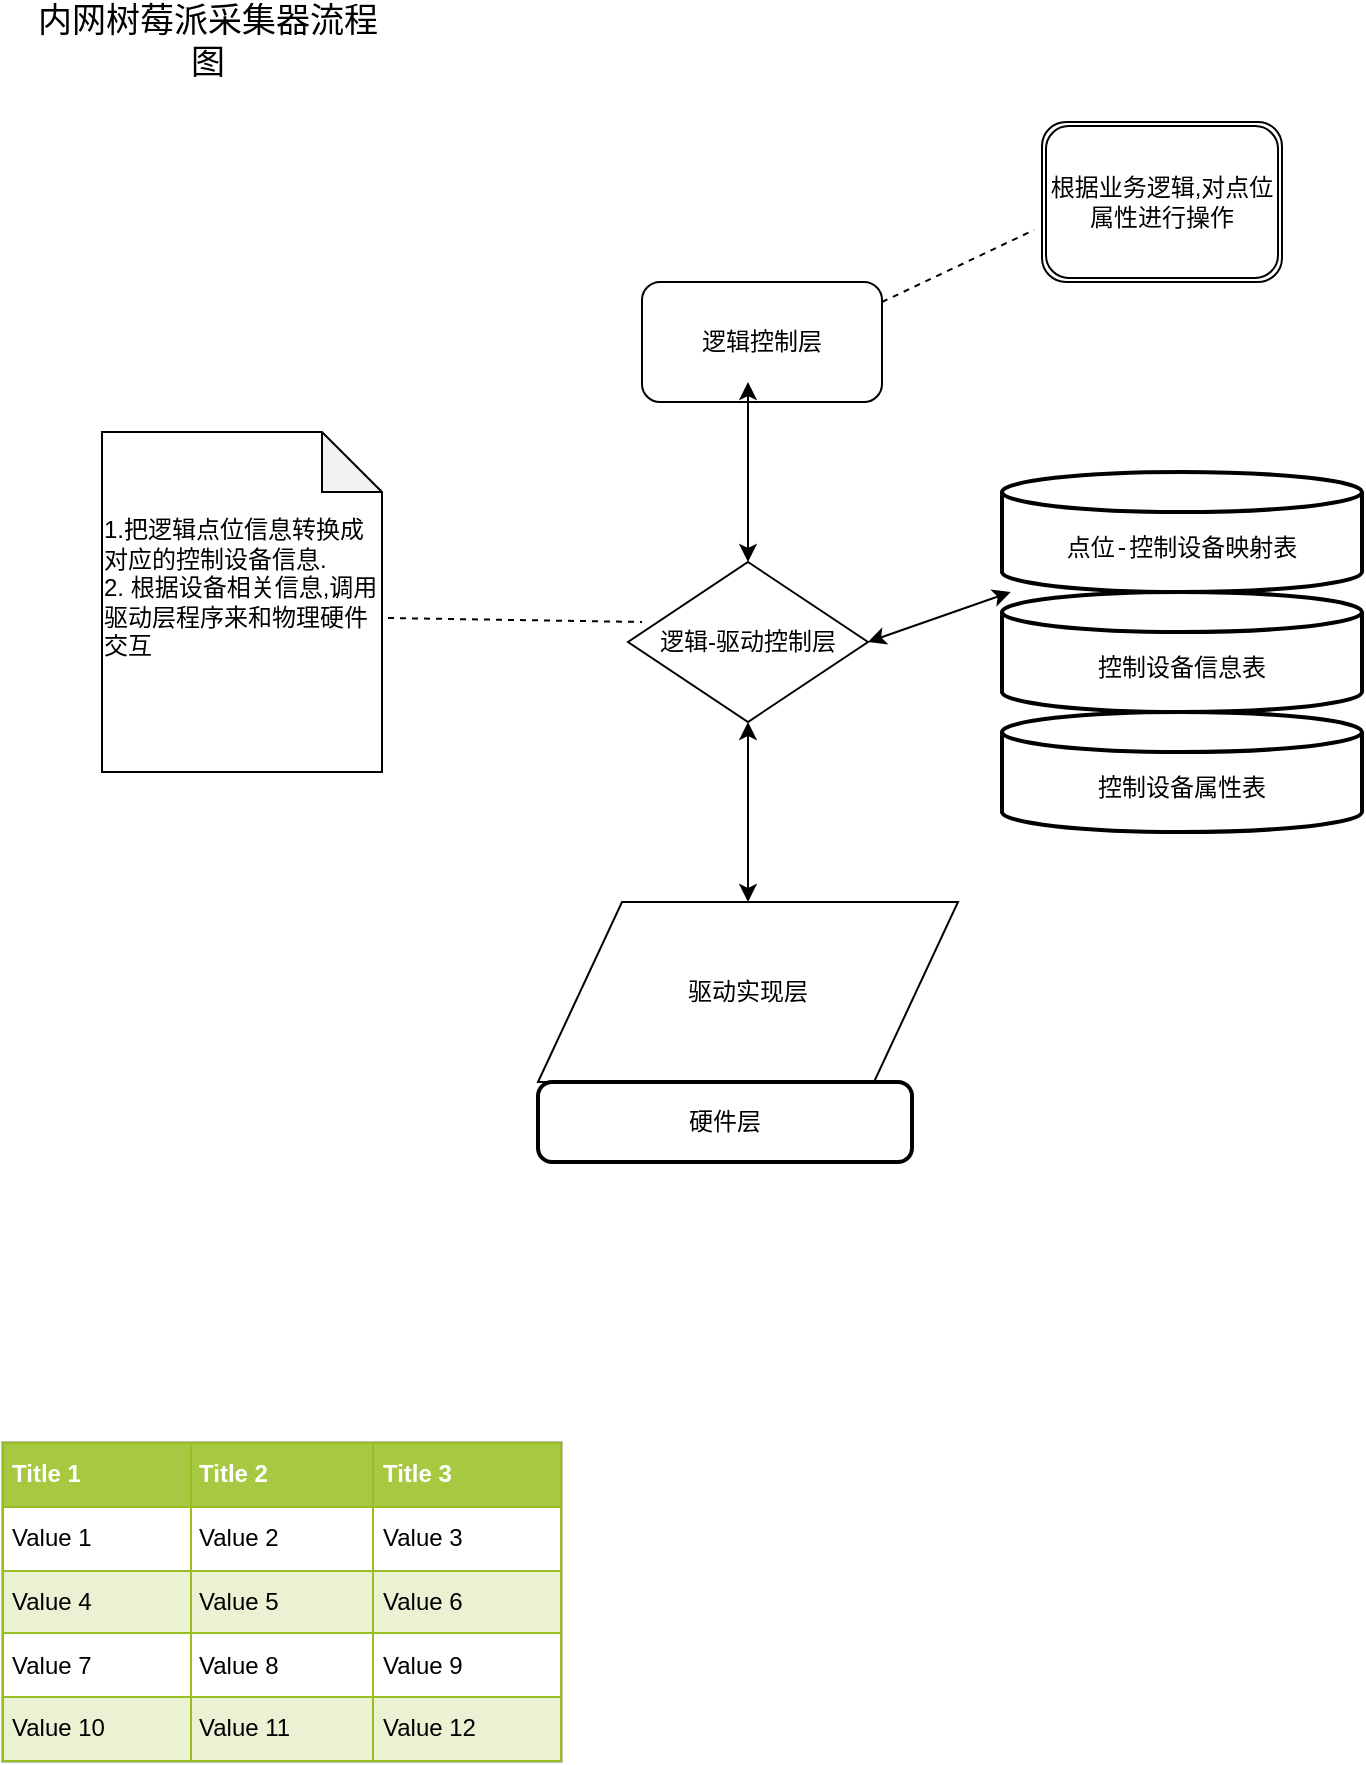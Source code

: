 <mxfile version="10.8.5" type="github"><diagram id="RvbD-Qe74Tt6xNohC6nh" name="Page-1"><mxGraphModel dx="1398" dy="700" grid="1" gridSize="10" guides="1" tooltips="1" connect="1" arrows="1" fold="1" page="1" pageScale="1" pageWidth="827" pageHeight="1169" math="0" shadow="0"><root><mxCell id="0"/><mxCell id="1" parent="0"/><mxCell id="eGFITggfUhU6RqY5zxnf-1" value="逻辑控制层&lt;span id=&quot;transmark&quot; style=&quot;display: none ; width: 0px ; height: 0px&quot;&gt;&lt;/span&gt;" style="rounded=1;whiteSpace=wrap;html=1;" vertex="1" parent="1"><mxGeometry x="360" y="170" width="120" height="60" as="geometry"/></mxCell><mxCell id="eGFITggfUhU6RqY5zxnf-4" value="" style="endArrow=classic;startArrow=classic;html=1;" edge="1" parent="1"><mxGeometry width="50" height="50" relative="1" as="geometry"><mxPoint x="413" y="310" as="sourcePoint"/><mxPoint x="413" y="220" as="targetPoint"/></mxGeometry></mxCell><mxCell id="eGFITggfUhU6RqY5zxnf-5" value="逻辑-驱动控制层&lt;span id=&quot;transmark&quot; style=&quot;display: none ; width: 0px ; height: 0px&quot;&gt;&lt;/span&gt;&lt;span id=&quot;transmark&quot; style=&quot;display: none ; width: 0px ; height: 0px&quot;&gt;&lt;/span&gt;" style="rhombus;whiteSpace=wrap;html=1;" vertex="1" parent="1"><mxGeometry x="353" y="310" width="120" height="80" as="geometry"/></mxCell><mxCell id="eGFITggfUhU6RqY5zxnf-6" value="" style="endArrow=classic;startArrow=classic;html=1;exitX=1;exitY=0.5;exitDx=0;exitDy=0;" edge="1" parent="1" source="eGFITggfUhU6RqY5zxnf-5" target="eGFITggfUhU6RqY5zxnf-7"><mxGeometry width="50" height="50" relative="1" as="geometry"><mxPoint x="350" y="460" as="sourcePoint"/><mxPoint x="560" y="350" as="targetPoint"/></mxGeometry></mxCell><mxCell id="eGFITggfUhU6RqY5zxnf-7" value="&lt;br&gt;&lt;pre&gt;&lt;span&gt;点位&lt;/span&gt;&lt;span&gt;-&lt;/span&gt;&lt;span&gt;控制设备映射表&lt;/span&gt;&lt;/pre&gt;&lt;span id=&quot;transmark&quot; style=&quot;display: none ; width: 0px ; height: 0px&quot;&gt;&lt;/span&gt;" style="strokeWidth=2;html=1;shape=mxgraph.flowchart.database;whiteSpace=wrap;" vertex="1" parent="1"><mxGeometry x="540" y="265" width="180" height="60" as="geometry"/></mxCell><mxCell id="eGFITggfUhU6RqY5zxnf-18" value="" style="endArrow=none;dashed=1;html=1;exitX=1.025;exitY=0.568;exitDx=0;exitDy=0;exitPerimeter=0;" edge="1" parent="1"><mxGeometry width="50" height="50" relative="1" as="geometry"><mxPoint x="233" y="338" as="sourcePoint"/><mxPoint x="360" y="340" as="targetPoint"/><Array as="points"><mxPoint x="360" y="340"/></Array></mxGeometry></mxCell><mxCell id="9P77O8g8yZWZ0Ax0KdJA-1" value="驱动实现层" style="shape=parallelogram;perimeter=parallelogramPerimeter;whiteSpace=wrap;html=1;" vertex="1" parent="1"><mxGeometry x="308" y="480" width="210" height="90" as="geometry"/></mxCell><mxCell id="9P77O8g8yZWZ0Ax0KdJA-2" value="" style="endArrow=classic;startArrow=classic;html=1;entryX=0.5;entryY=1;entryDx=0;entryDy=0;" edge="1" parent="1" source="9P77O8g8yZWZ0Ax0KdJA-1" target="eGFITggfUhU6RqY5zxnf-5"><mxGeometry width="50" height="50" relative="1" as="geometry"><mxPoint x="110" y="620" as="sourcePoint"/><mxPoint x="160" y="570" as="targetPoint"/></mxGeometry></mxCell><mxCell id="9P77O8g8yZWZ0Ax0KdJA-4" value="&lt;br&gt;&lt;pre&gt;&lt;span&gt;&lt;span id=&quot;transmark&quot; style=&quot;display: none ; width: 0px ; height: 0px&quot;&gt;&lt;/span&gt;控制&lt;span id=&quot;transmark&quot; style=&quot;display: none ; width: 0px ; height: 0px&quot;&gt;&lt;/span&gt;&lt;span id=&quot;transmark&quot; style=&quot;display: none ; width: 0px ; height: 0px&quot;&gt;&lt;/span&gt;设&lt;span id=&quot;transmark&quot; style=&quot;display: none ; width: 0px ; height: 0px&quot;&gt;&lt;/span&gt;备信息表&lt;span id=&quot;transmark&quot; style=&quot;display: none ; width: 0px ; height: 0px&quot;&gt;&lt;/span&gt;&lt;span id=&quot;transmark&quot; style=&quot;display: none ; width: 0px ; height: 0px&quot;&gt;&lt;/span&gt;&lt;/span&gt;&lt;/pre&gt;&lt;span id=&quot;transmark&quot; style=&quot;display: none ; width: 0px ; height: 0px&quot;&gt;&lt;/span&gt;&lt;span id=&quot;transmark&quot; style=&quot;display: none ; width: 0px ; height: 0px&quot;&gt;&lt;/span&gt;" style="strokeWidth=2;html=1;shape=mxgraph.flowchart.database;whiteSpace=wrap;" vertex="1" parent="1"><mxGeometry x="540" y="325" width="180" height="60" as="geometry"/></mxCell><mxCell id="9P77O8g8yZWZ0Ax0KdJA-5" value="&lt;br&gt;&lt;pre&gt;&lt;span&gt;&lt;span id=&quot;transmark&quot; style=&quot;display: none ; width: 0px ; height: 0px&quot;&gt;&lt;/span&gt;控制&lt;span id=&quot;transmark&quot; style=&quot;display: none ; width: 0px ; height: 0px&quot;&gt;&lt;/span&gt;&lt;span id=&quot;transmark&quot; style=&quot;display: none ; width: 0px ; height: 0px&quot;&gt;&lt;/span&gt;设&lt;span id=&quot;transmark&quot; style=&quot;display: none ; width: 0px ; height: 0px&quot;&gt;&lt;/span&gt;备属性表&lt;span id=&quot;transmark&quot; style=&quot;display: none ; width: 0px ; height: 0px&quot;&gt;&lt;/span&gt;&lt;span id=&quot;transmark&quot; style=&quot;display: none ; width: 0px ; height: 0px&quot;&gt;&lt;/span&gt;&lt;/span&gt;&lt;/pre&gt;&lt;span id=&quot;transmark&quot; style=&quot;display: none ; width: 0px ; height: 0px&quot;&gt;&lt;/span&gt;&lt;span id=&quot;transmark&quot; style=&quot;display: none ; width: 0px ; height: 0px&quot;&gt;&lt;/span&gt;&lt;span id=&quot;transmark&quot; style=&quot;display: none ; width: 0px ; height: 0px&quot;&gt;&lt;/span&gt;" style="strokeWidth=2;html=1;shape=mxgraph.flowchart.database;whiteSpace=wrap;" vertex="1" parent="1"><mxGeometry x="540" y="385" width="180" height="60" as="geometry"/></mxCell><mxCell id="9P77O8g8yZWZ0Ax0KdJA-8" value="根据业务逻辑,对点位属性进行操作" style="shape=ext;double=1;rounded=1;whiteSpace=wrap;html=1;" vertex="1" parent="1"><mxGeometry x="560" y="90" width="120" height="80" as="geometry"/></mxCell><mxCell id="9P77O8g8yZWZ0Ax0KdJA-10" value="" style="endArrow=none;dashed=1;html=1;entryX=-0.033;entryY=0.675;entryDx=0;entryDy=0;entryPerimeter=0;" edge="1" parent="1" target="9P77O8g8yZWZ0Ax0KdJA-8"><mxGeometry width="50" height="50" relative="1" as="geometry"><mxPoint x="480" y="180" as="sourcePoint"/><mxPoint x="530" y="130" as="targetPoint"/></mxGeometry></mxCell><mxCell id="9P77O8g8yZWZ0Ax0KdJA-11" value="&lt;div align=&quot;left&quot;&gt;1.把逻辑点位信息转换成对应的控制设备信息.&lt;/div&gt;&lt;div align=&quot;left&quot;&gt;2. 根据设备相关信息,调用驱动层程序来和物理硬件交互&lt;/div&gt;&lt;div align=&quot;left&quot;&gt;&lt;br&gt;&lt;/div&gt;" style="shape=note;whiteSpace=wrap;html=1;backgroundOutline=1;darkOpacity=0.05;" vertex="1" parent="1"><mxGeometry x="90" y="245" width="140" height="170" as="geometry"/></mxCell><mxCell id="9P77O8g8yZWZ0Ax0KdJA-14" value="硬件层" style="rounded=1;whiteSpace=wrap;html=1;absoluteArcSize=1;arcSize=14;strokeWidth=2;" vertex="1" parent="1"><mxGeometry x="308" y="570" width="187" height="40" as="geometry"/></mxCell><mxCell id="9P77O8g8yZWZ0Ax0KdJA-15" value="&lt;br&gt;&lt;span id=&quot;transmark&quot; style=&quot;display: none ; width: 0px ; height: 0px&quot;&gt;&lt;/span&gt;" style="text;html=1;resizable=0;points=[];autosize=1;align=left;verticalAlign=top;spacingTop=-4;" vertex="1" parent="1"><mxGeometry x="56" y="44" width="20" height="20" as="geometry"/></mxCell><mxCell id="9P77O8g8yZWZ0Ax0KdJA-16" value="&lt;font style=&quot;font-size: 17px&quot;&gt;内网树莓派采集器流程图&lt;span id=&quot;transmark&quot; style=&quot;display: none ; width: 0px ; height: 0px&quot;&gt;&lt;/span&gt;&lt;span id=&quot;transmark&quot; style=&quot;display: none ; width: 0px ; height: 0px&quot;&gt;&lt;/span&gt;&lt;span id=&quot;transmark&quot; style=&quot;display: none ; width: 0px ; height: 0px&quot;&gt;&lt;/span&gt;&lt;span id=&quot;transmark&quot; style=&quot;display: none ; width: 0px ; height: 0px&quot;&gt;&lt;/span&gt;&lt;span id=&quot;transmark&quot; style=&quot;display: none ; width: 0px ; height: 0px&quot;&gt;&lt;/span&gt;&lt;span id=&quot;transmark&quot; style=&quot;display: none ; width: 0px ; height: 0px&quot;&gt;&lt;/span&gt;&lt;span id=&quot;transmark&quot; style=&quot;display: none ; width: 0px ; height: 0px&quot;&gt;&lt;/span&gt;&lt;span id=&quot;transmark&quot; style=&quot;display: none ; width: 0px ; height: 0px&quot;&gt;&lt;/span&gt;&lt;span id=&quot;transmark&quot; style=&quot;display: none ; width: 0px ; height: 0px&quot;&gt;&lt;/span&gt;&lt;span id=&quot;transmark&quot; style=&quot;display: none ; width: 0px ; height: 0px&quot;&gt;&lt;/span&gt;&lt;span id=&quot;transmark&quot; style=&quot;display: none ; width: 0px ; height: 0px&quot;&gt;&lt;/span&gt;&lt;span id=&quot;transmark&quot; style=&quot;display: none ; width: 0px ; height: 0px&quot;&gt;&lt;/span&gt;&lt;/font&gt;&lt;span id=&quot;transmark&quot; style=&quot;display: none ; width: 0px ; height: 0px&quot;&gt;&lt;/span&gt;&lt;span id=&quot;transmark&quot; style=&quot;display: none ; width: 0px ; height: 0px&quot;&gt;&lt;/span&gt;&lt;span id=&quot;transmark&quot; style=&quot;display: none ; width: 0px ; height: 0px&quot;&gt;&lt;/span&gt;&lt;span id=&quot;transmark&quot; style=&quot;display: none ; width: 0px ; height: 0px&quot;&gt;&lt;/span&gt;&lt;span id=&quot;transmark&quot; style=&quot;display: none ; width: 0px ; height: 0px&quot;&gt;&lt;/span&gt;" style="text;html=1;strokeColor=none;fillColor=none;align=center;verticalAlign=middle;whiteSpace=wrap;rounded=0;" vertex="1" parent="1"><mxGeometry x="56" y="30" width="174" height="40" as="geometry"/></mxCell><mxCell id="9P77O8g8yZWZ0Ax0KdJA-18" value="&lt;table border=&quot;1&quot; width=&quot;100%&quot; height=&quot;100%&quot; cellpadding=&quot;4&quot; style=&quot;width:100%;height:100%;border-collapse:collapse;&quot;&gt;&lt;tr style=&quot;background-color:#A7C942;color:#ffffff;border:1px solid #98bf21;&quot;&gt;&lt;th align=&quot;left&quot;&gt;Title 1&lt;/th&gt;&lt;th align=&quot;left&quot;&gt;Title 2&lt;/th&gt;&lt;th align=&quot;left&quot;&gt;Title 3&lt;/th&gt;&lt;/tr&gt;&lt;tr style=&quot;border:1px solid #98bf21;&quot;&gt;&lt;td&gt;Value 1&lt;/td&gt;&lt;td&gt;Value 2&lt;/td&gt;&lt;td&gt;Value 3&lt;/td&gt;&lt;/tr&gt;&lt;tr style=&quot;background-color:#EAF2D3;border:1px solid #98bf21;&quot;&gt;&lt;td&gt;Value 4&lt;/td&gt;&lt;td&gt;Value 5&lt;/td&gt;&lt;td&gt;Value 6&lt;/td&gt;&lt;/tr&gt;&lt;tr style=&quot;border:1px solid #98bf21;&quot;&gt;&lt;td&gt;Value 7&lt;/td&gt;&lt;td&gt;Value 8&lt;/td&gt;&lt;td&gt;Value 9&lt;/td&gt;&lt;/tr&gt;&lt;tr style=&quot;background-color:#EAF2D3;border:1px solid #98bf21;&quot;&gt;&lt;td&gt;Value 10&lt;/td&gt;&lt;td&gt;Value 11&lt;/td&gt;&lt;td&gt;Value 12&lt;/td&gt;&lt;/tr&gt;&lt;/table&gt;" style="text;html=1;strokeColor=#c0c0c0;fillColor=#ffffff;overflow=fill;rounded=0;" vertex="1" parent="1"><mxGeometry x="40" y="750" width="280" height="160" as="geometry"/></mxCell></root></mxGraphModel></diagram><diagram id="x2n1l_jqz6sHJOLg-Gk1" name="Page-2"><mxGraphModel dx="1398" dy="700" grid="1" gridSize="10" guides="1" tooltips="1" connect="1" arrows="1" fold="1" page="1" pageScale="1" pageWidth="827" pageHeight="1169" math="0" shadow="0"><root><mxCell id="1BClpLJG1ccm8zLpgtFC-0"/><mxCell id="1BClpLJG1ccm8zLpgtFC-1" parent="1BClpLJG1ccm8zLpgtFC-0"/></root></mxGraphModel></diagram></mxfile>